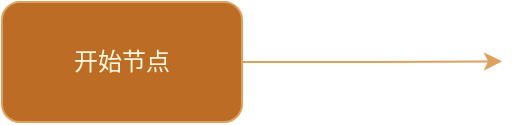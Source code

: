 <mxfile version="24.2.5" type="github">
  <diagram name="Page-1" id="74e2e168-ea6b-b213-b513-2b3c1d86103e">
    <mxGraphModel dx="1195" dy="622" grid="1" gridSize="10" guides="1" tooltips="1" connect="1" arrows="1" fold="1" page="1" pageScale="1" pageWidth="1100" pageHeight="850" background="none" math="0" shadow="0">
      <root>
        <mxCell id="0" />
        <mxCell id="1" parent="0" />
        <mxCell id="wo6MZwKGtaVw_RgCl_rl-2" style="edgeStyle=orthogonalEdgeStyle;rounded=0;orthogonalLoop=1;jettySize=auto;html=1;exitX=1;exitY=0.5;exitDx=0;exitDy=0;strokeColor=#DDA15E;fontColor=default;fillColor=#BC6C25;labelBackgroundColor=none;" edge="1" parent="1" source="wo6MZwKGtaVw_RgCl_rl-1">
          <mxGeometry relative="1" as="geometry">
            <mxPoint x="400" y="209.667" as="targetPoint" />
          </mxGeometry>
        </mxCell>
        <mxCell id="wo6MZwKGtaVw_RgCl_rl-1" value="开始节点" style="rounded=1;whiteSpace=wrap;html=1;strokeColor=#DDA15E;fontColor=#FEFAE0;fillColor=#BC6C25;labelBackgroundColor=none;" vertex="1" parent="1">
          <mxGeometry x="150" y="180" width="120" height="60" as="geometry" />
        </mxCell>
      </root>
    </mxGraphModel>
  </diagram>
</mxfile>
